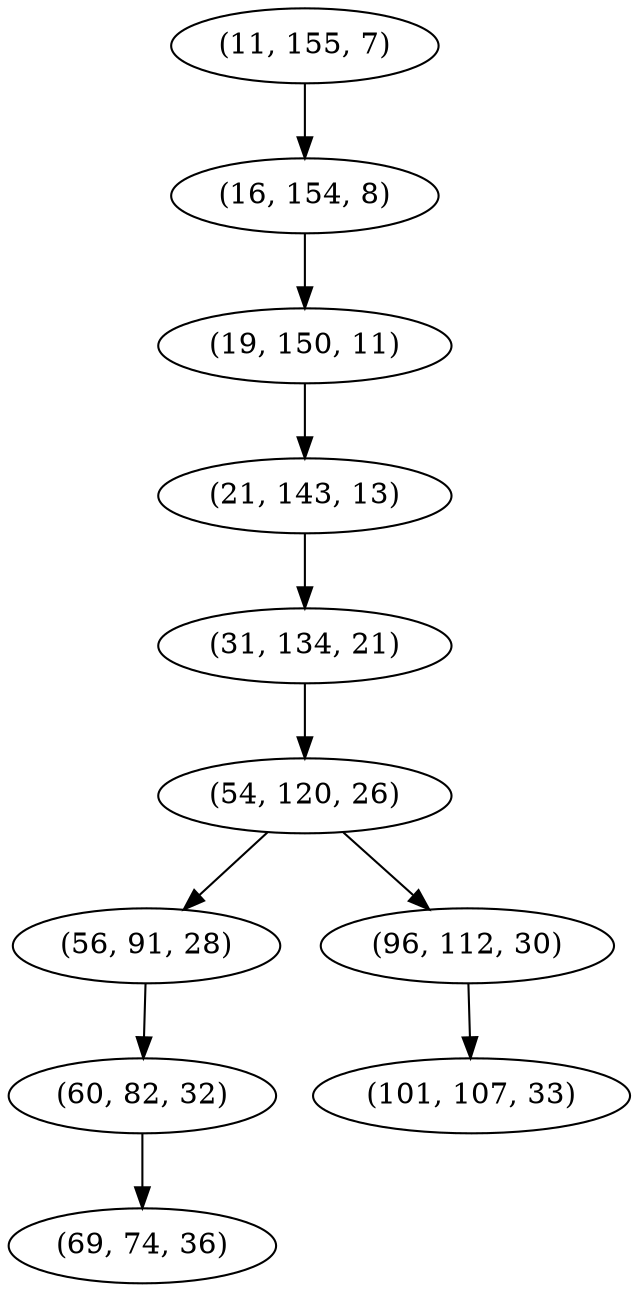 digraph tree {
    "(11, 155, 7)";
    "(16, 154, 8)";
    "(19, 150, 11)";
    "(21, 143, 13)";
    "(31, 134, 21)";
    "(54, 120, 26)";
    "(56, 91, 28)";
    "(60, 82, 32)";
    "(69, 74, 36)";
    "(96, 112, 30)";
    "(101, 107, 33)";
    "(11, 155, 7)" -> "(16, 154, 8)";
    "(16, 154, 8)" -> "(19, 150, 11)";
    "(19, 150, 11)" -> "(21, 143, 13)";
    "(21, 143, 13)" -> "(31, 134, 21)";
    "(31, 134, 21)" -> "(54, 120, 26)";
    "(54, 120, 26)" -> "(56, 91, 28)";
    "(54, 120, 26)" -> "(96, 112, 30)";
    "(56, 91, 28)" -> "(60, 82, 32)";
    "(60, 82, 32)" -> "(69, 74, 36)";
    "(96, 112, 30)" -> "(101, 107, 33)";
}
